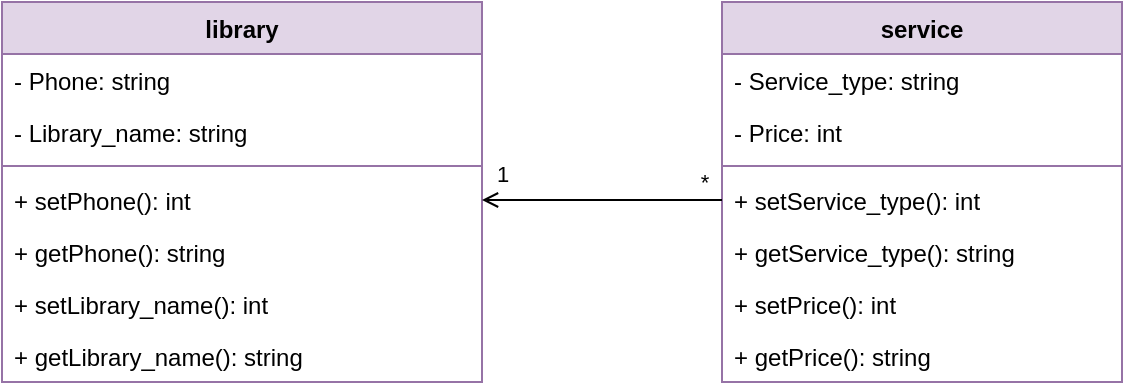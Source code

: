 <mxfile version="21.0.2" type="device"><diagram name="Страница 1" id="phow5dNskgo5IUFZSCp3"><mxGraphModel dx="1009" dy="542" grid="1" gridSize="10" guides="1" tooltips="1" connect="1" arrows="1" fold="1" page="1" pageScale="1" pageWidth="827" pageHeight="1169" math="0" shadow="0"><root><mxCell id="0"/><mxCell id="1" parent="0"/><mxCell id="0aWd94w0brUipVoDptvU-1" value="service" style="swimlane;fontStyle=1;align=center;verticalAlign=top;childLayout=stackLayout;horizontal=1;startSize=26;horizontalStack=0;resizeParent=1;resizeParentMax=0;resizeLast=0;collapsible=1;marginBottom=0;whiteSpace=wrap;html=1;fillColor=#e1d5e7;strokeColor=#9673a6;gradientColor=none;swimlaneFillColor=default;" parent="1" vertex="1"><mxGeometry x="494" y="270" width="200" height="190" as="geometry"/></mxCell><mxCell id="0aWd94w0brUipVoDptvU-2" value="- Service_type: string" style="text;strokeColor=none;fillColor=none;align=left;verticalAlign=top;spacingLeft=4;spacingRight=4;overflow=hidden;rotatable=0;points=[[0,0.5],[1,0.5]];portConstraint=eastwest;" parent="0aWd94w0brUipVoDptvU-1" vertex="1"><mxGeometry y="26" width="200" height="26" as="geometry"/></mxCell><mxCell id="0aWd94w0brUipVoDptvU-3" value="- Price: int" style="text;strokeColor=none;fillColor=none;align=left;verticalAlign=top;spacingLeft=4;spacingRight=4;overflow=hidden;rotatable=0;points=[[0,0.5],[1,0.5]];portConstraint=eastwest;" parent="0aWd94w0brUipVoDptvU-1" vertex="1"><mxGeometry y="52" width="200" height="26" as="geometry"/></mxCell><mxCell id="0aWd94w0brUipVoDptvU-4" value="" style="line;strokeWidth=1;fillColor=none;align=left;verticalAlign=middle;spacingTop=-1;spacingLeft=3;spacingRight=3;rotatable=0;labelPosition=right;points=[];portConstraint=eastwest;strokeColor=inherit;" parent="0aWd94w0brUipVoDptvU-1" vertex="1"><mxGeometry y="78" width="200" height="8" as="geometry"/></mxCell><mxCell id="0aWd94w0brUipVoDptvU-5" value="+ setService_type(): int" style="text;strokeColor=none;fillColor=none;align=left;verticalAlign=top;spacingLeft=4;spacingRight=4;overflow=hidden;rotatable=0;points=[[0,0.5],[1,0.5]];portConstraint=eastwest;" parent="0aWd94w0brUipVoDptvU-1" vertex="1"><mxGeometry y="86" width="200" height="26" as="geometry"/></mxCell><mxCell id="0aWd94w0brUipVoDptvU-6" value="+ getService_type(): string" style="text;strokeColor=none;fillColor=none;align=left;verticalAlign=top;spacingLeft=4;spacingRight=4;overflow=hidden;rotatable=0;points=[[0,0.5],[1,0.5]];portConstraint=eastwest;" parent="0aWd94w0brUipVoDptvU-1" vertex="1"><mxGeometry y="112" width="200" height="26" as="geometry"/></mxCell><mxCell id="0aWd94w0brUipVoDptvU-7" value="+ setPrice(): int" style="text;strokeColor=none;fillColor=none;align=left;verticalAlign=top;spacingLeft=4;spacingRight=4;overflow=hidden;rotatable=0;points=[[0,0.5],[1,0.5]];portConstraint=eastwest;" parent="0aWd94w0brUipVoDptvU-1" vertex="1"><mxGeometry y="138" width="200" height="26" as="geometry"/></mxCell><mxCell id="0aWd94w0brUipVoDptvU-8" value="+ getPrice(): string" style="text;strokeColor=none;fillColor=none;align=left;verticalAlign=top;spacingLeft=4;spacingRight=4;overflow=hidden;rotatable=0;points=[[0,0.5],[1,0.5]];portConstraint=eastwest;" parent="0aWd94w0brUipVoDptvU-1" vertex="1"><mxGeometry y="164" width="200" height="26" as="geometry"/></mxCell><mxCell id="0aWd94w0brUipVoDptvU-9" value="library" style="swimlane;fontStyle=1;childLayout=stackLayout;horizontal=1;startSize=26;fillColor=#e1d5e7;horizontalStack=0;resizeParent=1;resizeParentMax=0;resizeLast=0;collapsible=1;marginBottom=0;strokeColor=#9673a6;gradientColor=none;swimlaneFillColor=default;" parent="1" vertex="1"><mxGeometry x="134" y="270" width="240" height="190" as="geometry"/></mxCell><mxCell id="0aWd94w0brUipVoDptvU-10" value="- Phone: string" style="text;strokeColor=none;fillColor=none;align=left;verticalAlign=top;spacingLeft=4;spacingRight=4;overflow=hidden;rotatable=0;points=[[0,0.5],[1,0.5]];portConstraint=eastwest;" parent="0aWd94w0brUipVoDptvU-9" vertex="1"><mxGeometry y="26" width="240" height="26" as="geometry"/></mxCell><mxCell id="0aWd94w0brUipVoDptvU-11" value="- Library_name: string" style="text;strokeColor=none;fillColor=none;align=left;verticalAlign=top;spacingLeft=4;spacingRight=4;overflow=hidden;rotatable=0;points=[[0,0.5],[1,0.5]];portConstraint=eastwest;" parent="0aWd94w0brUipVoDptvU-9" vertex="1"><mxGeometry y="52" width="240" height="26" as="geometry"/></mxCell><mxCell id="0aWd94w0brUipVoDptvU-12" value="" style="line;strokeWidth=1;fillColor=none;align=left;verticalAlign=middle;spacingTop=-1;spacingLeft=3;spacingRight=3;rotatable=0;labelPosition=right;points=[];portConstraint=eastwest;strokeColor=inherit;" parent="0aWd94w0brUipVoDptvU-9" vertex="1"><mxGeometry y="78" width="240" height="8" as="geometry"/></mxCell><mxCell id="0aWd94w0brUipVoDptvU-13" value="+ setPhone(): int" style="text;strokeColor=none;fillColor=none;align=left;verticalAlign=top;spacingLeft=4;spacingRight=4;overflow=hidden;rotatable=0;points=[[0,0.5],[1,0.5]];portConstraint=eastwest;" parent="0aWd94w0brUipVoDptvU-9" vertex="1"><mxGeometry y="86" width="240" height="26" as="geometry"/></mxCell><mxCell id="0aWd94w0brUipVoDptvU-14" value="+ getPhone(): string" style="text;strokeColor=none;fillColor=none;align=left;verticalAlign=top;spacingLeft=4;spacingRight=4;overflow=hidden;rotatable=0;points=[[0,0.5],[1,0.5]];portConstraint=eastwest;" parent="0aWd94w0brUipVoDptvU-9" vertex="1"><mxGeometry y="112" width="240" height="26" as="geometry"/></mxCell><mxCell id="0aWd94w0brUipVoDptvU-15" value="+ setLibrary_name(): int" style="text;strokeColor=none;fillColor=none;align=left;verticalAlign=top;spacingLeft=4;spacingRight=4;overflow=hidden;rotatable=0;points=[[0,0.5],[1,0.5]];portConstraint=eastwest;" parent="0aWd94w0brUipVoDptvU-9" vertex="1"><mxGeometry y="138" width="240" height="26" as="geometry"/></mxCell><mxCell id="0aWd94w0brUipVoDptvU-16" value="+ getLibrary_name(): string" style="text;strokeColor=none;fillColor=none;align=left;verticalAlign=top;spacingLeft=4;spacingRight=4;overflow=hidden;rotatable=0;points=[[0,0.5],[1,0.5]];portConstraint=eastwest;" parent="0aWd94w0brUipVoDptvU-9" vertex="1"><mxGeometry y="164" width="240" height="26" as="geometry"/></mxCell><mxCell id="0aWd94w0brUipVoDptvU-17" style="edgeStyle=orthogonalEdgeStyle;rounded=0;orthogonalLoop=1;jettySize=auto;html=1;entryX=1;entryY=0.5;entryDx=0;entryDy=0;endArrow=open;endFill=0;targetPerimeterSpacing=0;flowAnimation=0;ignoreEdge=0;endSize=6;spacingLeft=0;labelPosition=left;verticalLabelPosition=top;align=right;verticalAlign=bottom;" parent="1" source="0aWd94w0brUipVoDptvU-5" target="0aWd94w0brUipVoDptvU-13" edge="1"><mxGeometry relative="1" as="geometry"/></mxCell><mxCell id="0aWd94w0brUipVoDptvU-18" value="1" style="edgeLabel;html=1;align=center;verticalAlign=middle;resizable=0;points=[];" parent="0aWd94w0brUipVoDptvU-17" connectable="0" vertex="1"><mxGeometry x="-0.25" y="-2" relative="1" as="geometry"><mxPoint x="-65" y="-11" as="offset"/></mxGeometry></mxCell><mxCell id="0aWd94w0brUipVoDptvU-19" value="*" style="edgeLabel;html=1;align=center;verticalAlign=middle;resizable=0;points=[];" parent="0aWd94w0brUipVoDptvU-17" connectable="0" vertex="1"><mxGeometry x="-0.26" relative="1" as="geometry"><mxPoint x="35" y="-9" as="offset"/></mxGeometry></mxCell></root></mxGraphModel></diagram></mxfile>